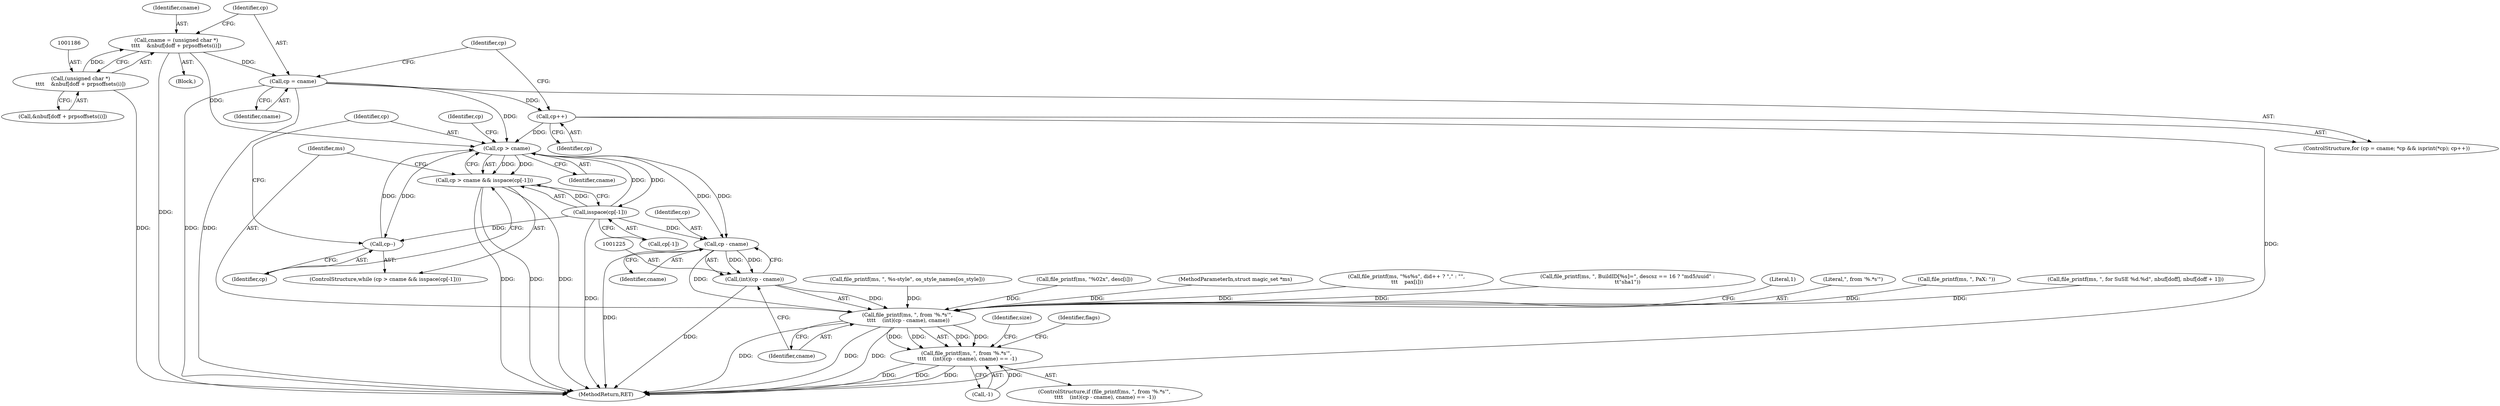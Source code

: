 digraph "0_file_ce90e05774dd77d86cfc8dfa6da57b32816841c4_2@integer" {
"1001183" [label="(Call,cname = (unsigned char *)\n\t\t\t\t    &nbuf[doff + prpsoffsets(i)])"];
"1001185" [label="(Call,(unsigned char *)\n\t\t\t\t    &nbuf[doff + prpsoffsets(i)])"];
"1001195" [label="(Call,cp = cname)"];
"1001204" [label="(Call,cp++)"];
"1001209" [label="(Call,cp > cname)"];
"1001208" [label="(Call,cp > cname && isspace(cp[-1]))"];
"1001212" [label="(Call,isspace(cp[-1]))"];
"1001217" [label="(Call,cp--)"];
"1001226" [label="(Call,cp - cname)"];
"1001224" [label="(Call,(int)(cp - cname))"];
"1001221" [label="(Call,file_printf(ms, \", from '%.*s'\",\n \t\t\t\t    (int)(cp - cname), cname))"];
"1001220" [label="(Call,file_printf(ms, \", from '%.*s'\",\n \t\t\t\t    (int)(cp - cname), cname) == -1)"];
"1000963" [label="(Call,file_printf(ms, \", %s-style\", os_style_names[os_style]))"];
"1000509" [label="(Call,file_printf(ms, \"%02x\", desc[i]))"];
"1000117" [label="(MethodParameterIn,struct magic_set *ms)"];
"1001208" [label="(Call,cp > cname && isspace(cp[-1]))"];
"1000603" [label="(Call,file_printf(ms, \"%s%s\", did++ ? \",\" : \"\",\n \t\t\t    pax[i]))"];
"1001204" [label="(Call,cp++)"];
"1001233" [label="(Identifier,size)"];
"1001207" [label="(ControlStructure,while (cp > cname && isspace(cp[-1])))"];
"1001230" [label="(Call,-1)"];
"1001213" [label="(Call,cp[-1])"];
"1000476" [label="(Call,file_printf(ms, \", BuildID[%s]=\", descsz == 16 ? \"md5/uuid\" :\n\t\t\"sha1\"))"];
"1001231" [label="(Literal,1)"];
"1001229" [label="(Identifier,cname)"];
"1001221" [label="(Call,file_printf(ms, \", from '%.*s'\",\n \t\t\t\t    (int)(cp - cname), cname))"];
"1001217" [label="(Call,cp--)"];
"1001194" [label="(ControlStructure,for (cp = cname; *cp && isprint(*cp); cp++))"];
"1001212" [label="(Call,isspace(cp[-1]))"];
"1001223" [label="(Literal,\", from '%.*s'\")"];
"1001195" [label="(Call,cp = cname)"];
"1001219" [label="(ControlStructure,if (file_printf(ms, \", from '%.*s'\",\n \t\t\t\t    (int)(cp - cname), cname) == -1))"];
"1001220" [label="(Call,file_printf(ms, \", from '%.*s'\",\n \t\t\t\t    (int)(cp - cname), cname) == -1)"];
"1001236" [label="(Identifier,flags)"];
"1001228" [label="(Identifier,cname)"];
"1001183" [label="(Call,cname = (unsigned char *)\n\t\t\t\t    &nbuf[doff + prpsoffsets(i)])"];
"1001063" [label="(Block,)"];
"1001205" [label="(Identifier,cp)"];
"1001222" [label="(Identifier,ms)"];
"1001210" [label="(Identifier,cp)"];
"1001187" [label="(Call,&nbuf[doff + prpsoffsets(i)])"];
"1001184" [label="(Identifier,cname)"];
"1000574" [label="(Call,file_printf(ms, \", PaX: \"))"];
"1001227" [label="(Identifier,cp)"];
"1001200" [label="(Identifier,cp)"];
"1001211" [label="(Identifier,cname)"];
"1001196" [label="(Identifier,cp)"];
"1001209" [label="(Call,cp > cname)"];
"1001197" [label="(Identifier,cname)"];
"1001218" [label="(Identifier,cp)"];
"1001224" [label="(Call,(int)(cp - cname))"];
"1001226" [label="(Call,cp - cname)"];
"1001214" [label="(Identifier,cp)"];
"1000287" [label="(Call,file_printf(ms, \", for SuSE %d.%d\", nbuf[doff], nbuf[doff + 1]))"];
"1001185" [label="(Call,(unsigned char *)\n\t\t\t\t    &nbuf[doff + prpsoffsets(i)])"];
"1001244" [label="(MethodReturn,RET)"];
"1001183" -> "1001063"  [label="AST: "];
"1001183" -> "1001185"  [label="CFG: "];
"1001184" -> "1001183"  [label="AST: "];
"1001185" -> "1001183"  [label="AST: "];
"1001196" -> "1001183"  [label="CFG: "];
"1001183" -> "1001244"  [label="DDG: "];
"1001185" -> "1001183"  [label="DDG: "];
"1001183" -> "1001195"  [label="DDG: "];
"1001183" -> "1001209"  [label="DDG: "];
"1001185" -> "1001187"  [label="CFG: "];
"1001186" -> "1001185"  [label="AST: "];
"1001187" -> "1001185"  [label="AST: "];
"1001185" -> "1001244"  [label="DDG: "];
"1001195" -> "1001194"  [label="AST: "];
"1001195" -> "1001197"  [label="CFG: "];
"1001196" -> "1001195"  [label="AST: "];
"1001197" -> "1001195"  [label="AST: "];
"1001200" -> "1001195"  [label="CFG: "];
"1001195" -> "1001244"  [label="DDG: "];
"1001195" -> "1001244"  [label="DDG: "];
"1001195" -> "1001204"  [label="DDG: "];
"1001195" -> "1001209"  [label="DDG: "];
"1001204" -> "1001194"  [label="AST: "];
"1001204" -> "1001205"  [label="CFG: "];
"1001205" -> "1001204"  [label="AST: "];
"1001200" -> "1001204"  [label="CFG: "];
"1001204" -> "1001244"  [label="DDG: "];
"1001204" -> "1001209"  [label="DDG: "];
"1001209" -> "1001208"  [label="AST: "];
"1001209" -> "1001211"  [label="CFG: "];
"1001210" -> "1001209"  [label="AST: "];
"1001211" -> "1001209"  [label="AST: "];
"1001214" -> "1001209"  [label="CFG: "];
"1001208" -> "1001209"  [label="CFG: "];
"1001209" -> "1001208"  [label="DDG: "];
"1001209" -> "1001208"  [label="DDG: "];
"1001217" -> "1001209"  [label="DDG: "];
"1001212" -> "1001209"  [label="DDG: "];
"1001209" -> "1001212"  [label="DDG: "];
"1001209" -> "1001217"  [label="DDG: "];
"1001209" -> "1001226"  [label="DDG: "];
"1001209" -> "1001226"  [label="DDG: "];
"1001208" -> "1001207"  [label="AST: "];
"1001208" -> "1001212"  [label="CFG: "];
"1001212" -> "1001208"  [label="AST: "];
"1001218" -> "1001208"  [label="CFG: "];
"1001222" -> "1001208"  [label="CFG: "];
"1001208" -> "1001244"  [label="DDG: "];
"1001208" -> "1001244"  [label="DDG: "];
"1001208" -> "1001244"  [label="DDG: "];
"1001212" -> "1001208"  [label="DDG: "];
"1001212" -> "1001213"  [label="CFG: "];
"1001213" -> "1001212"  [label="AST: "];
"1001212" -> "1001244"  [label="DDG: "];
"1001212" -> "1001217"  [label="DDG: "];
"1001212" -> "1001226"  [label="DDG: "];
"1001217" -> "1001207"  [label="AST: "];
"1001217" -> "1001218"  [label="CFG: "];
"1001218" -> "1001217"  [label="AST: "];
"1001210" -> "1001217"  [label="CFG: "];
"1001226" -> "1001224"  [label="AST: "];
"1001226" -> "1001228"  [label="CFG: "];
"1001227" -> "1001226"  [label="AST: "];
"1001228" -> "1001226"  [label="AST: "];
"1001224" -> "1001226"  [label="CFG: "];
"1001226" -> "1001244"  [label="DDG: "];
"1001226" -> "1001224"  [label="DDG: "];
"1001226" -> "1001224"  [label="DDG: "];
"1001226" -> "1001221"  [label="DDG: "];
"1001224" -> "1001221"  [label="AST: "];
"1001225" -> "1001224"  [label="AST: "];
"1001229" -> "1001224"  [label="CFG: "];
"1001224" -> "1001244"  [label="DDG: "];
"1001224" -> "1001221"  [label="DDG: "];
"1001221" -> "1001220"  [label="AST: "];
"1001221" -> "1001229"  [label="CFG: "];
"1001222" -> "1001221"  [label="AST: "];
"1001223" -> "1001221"  [label="AST: "];
"1001229" -> "1001221"  [label="AST: "];
"1001231" -> "1001221"  [label="CFG: "];
"1001221" -> "1001244"  [label="DDG: "];
"1001221" -> "1001244"  [label="DDG: "];
"1001221" -> "1001244"  [label="DDG: "];
"1001221" -> "1001220"  [label="DDG: "];
"1001221" -> "1001220"  [label="DDG: "];
"1001221" -> "1001220"  [label="DDG: "];
"1001221" -> "1001220"  [label="DDG: "];
"1000963" -> "1001221"  [label="DDG: "];
"1000287" -> "1001221"  [label="DDG: "];
"1000509" -> "1001221"  [label="DDG: "];
"1000574" -> "1001221"  [label="DDG: "];
"1000476" -> "1001221"  [label="DDG: "];
"1000603" -> "1001221"  [label="DDG: "];
"1000117" -> "1001221"  [label="DDG: "];
"1001220" -> "1001219"  [label="AST: "];
"1001220" -> "1001230"  [label="CFG: "];
"1001230" -> "1001220"  [label="AST: "];
"1001233" -> "1001220"  [label="CFG: "];
"1001236" -> "1001220"  [label="CFG: "];
"1001220" -> "1001244"  [label="DDG: "];
"1001220" -> "1001244"  [label="DDG: "];
"1001220" -> "1001244"  [label="DDG: "];
"1001230" -> "1001220"  [label="DDG: "];
}
